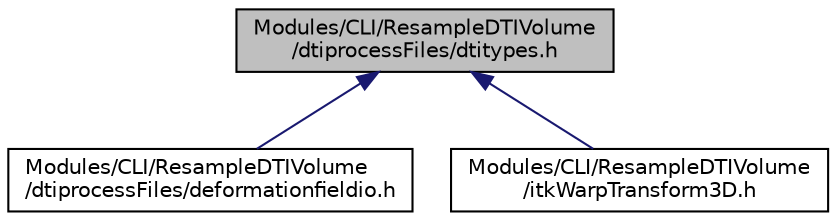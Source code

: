 digraph "Modules/CLI/ResampleDTIVolume/dtiprocessFiles/dtitypes.h"
{
  bgcolor="transparent";
  edge [fontname="Helvetica",fontsize="10",labelfontname="Helvetica",labelfontsize="10"];
  node [fontname="Helvetica",fontsize="10",shape=record];
  Node13 [label="Modules/CLI/ResampleDTIVolume\l/dtiprocessFiles/dtitypes.h",height=0.2,width=0.4,color="black", fillcolor="grey75", style="filled", fontcolor="black"];
  Node13 -> Node14 [dir="back",color="midnightblue",fontsize="10",style="solid",fontname="Helvetica"];
  Node14 [label="Modules/CLI/ResampleDTIVolume\l/dtiprocessFiles/deformationfieldio.h",height=0.2,width=0.4,color="black",URL="$deformationfieldio_8h.html"];
  Node13 -> Node15 [dir="back",color="midnightblue",fontsize="10",style="solid",fontname="Helvetica"];
  Node15 [label="Modules/CLI/ResampleDTIVolume\l/itkWarpTransform3D.h",height=0.2,width=0.4,color="black",URL="$itkWarpTransform3D_8h.html"];
}
